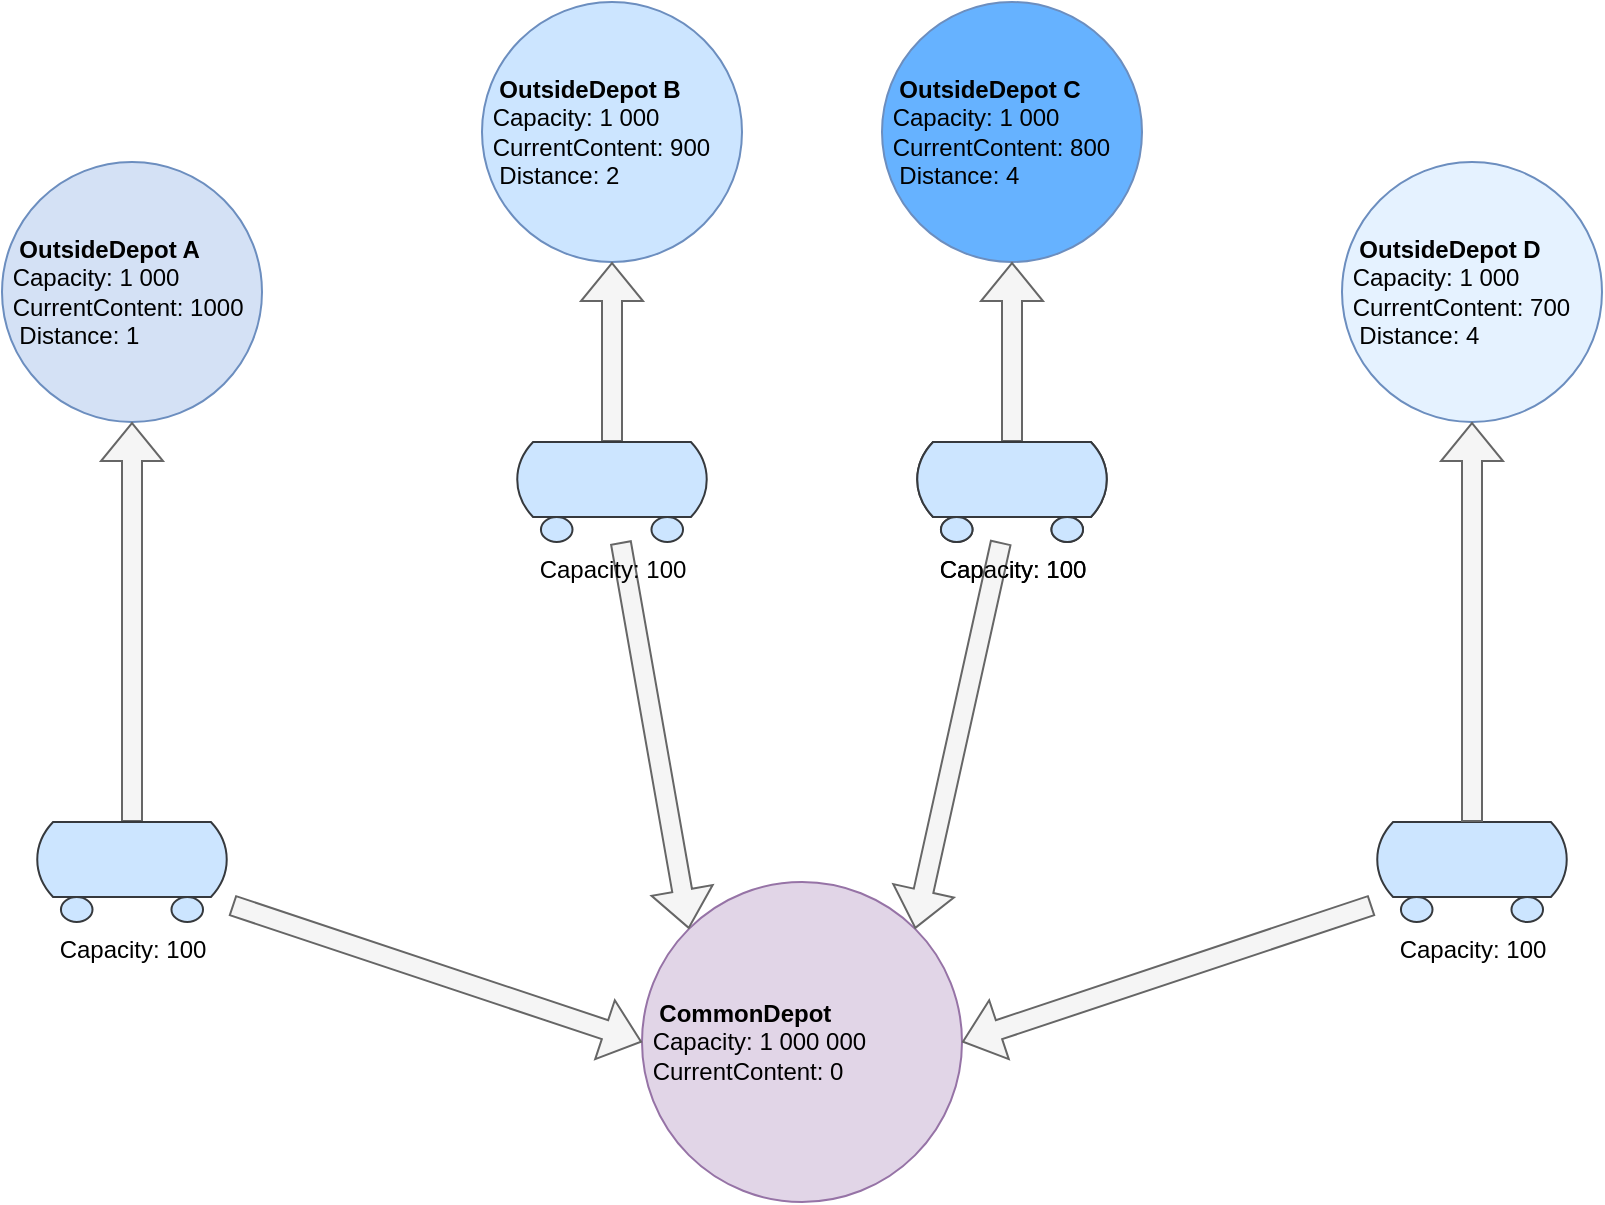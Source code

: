 <mxfile version="16.5.1" type="device"><diagram id="NrheSSZN9l3VYT9q8f-3" name="PipelineDelivery"><mxGraphModel dx="1038" dy="649" grid="1" gridSize="10" guides="1" tooltips="1" connect="1" arrows="1" fold="1" page="1" pageScale="1" pageWidth="1169" pageHeight="827" math="0" shadow="0"><root><mxCell id="0"/><mxCell id="1" parent="0"/><mxCell id="I9Xw9ybW7aIKDFZxHjOx-1" value="&lt;div&gt;&amp;nbsp; &lt;b&gt;CommonDepot&lt;/b&gt;&lt;/div&gt;&lt;div&gt;&lt;span&gt;&amp;nbsp;Capacity: 1 000 000&lt;/span&gt;&lt;/div&gt;&lt;div&gt;&lt;span&gt;&amp;nbsp;CurrentContent: 0&lt;/span&gt;&lt;/div&gt;" style="ellipse;whiteSpace=wrap;html=1;aspect=fixed;align=left;fillColor=#e1d5e7;strokeColor=#9673a6;" parent="1" vertex="1"><mxGeometry x="400" y="480" width="160" height="160" as="geometry"/></mxCell><mxCell id="I9Xw9ybW7aIKDFZxHjOx-3" value="&lt;div&gt;&amp;nbsp;&amp;nbsp;&lt;b&gt;OutsideDepot A&lt;/b&gt;&lt;/div&gt;&lt;div&gt;&lt;span&gt;&amp;nbsp;Capacity: 1 000&lt;/span&gt;&lt;/div&gt;&lt;div&gt;&lt;span&gt;&amp;nbsp;CurrentContent: 1000&lt;/span&gt;&lt;/div&gt;&lt;div&gt;&amp;nbsp; Distance: 1&lt;/div&gt;" style="ellipse;whiteSpace=wrap;html=1;aspect=fixed;align=left;fillColor=#D4E1F5;strokeColor=#6c8ebf;" parent="1" vertex="1"><mxGeometry x="80" y="120" width="130" height="130" as="geometry"/></mxCell><mxCell id="I9Xw9ybW7aIKDFZxHjOx-4" value="&lt;div&gt;&amp;nbsp;&amp;nbsp;&lt;b&gt;OutsideDepot B&lt;/b&gt;&lt;/div&gt;&lt;div&gt;&lt;span&gt;&amp;nbsp;Capacity: 1 000&lt;/span&gt;&lt;/div&gt;&lt;div&gt;&lt;span&gt;&amp;nbsp;CurrentContent: 900&lt;/span&gt;&lt;/div&gt;&lt;div&gt;&amp;nbsp; Distance: 2&lt;/div&gt;" style="ellipse;whiteSpace=wrap;html=1;aspect=fixed;align=left;fillColor=#CCE5FF;strokeColor=#6c8ebf;" parent="1" vertex="1"><mxGeometry x="320" y="40" width="130" height="130" as="geometry"/></mxCell><mxCell id="I9Xw9ybW7aIKDFZxHjOx-5" value="&lt;div&gt;&amp;nbsp;&amp;nbsp;&lt;b&gt;OutsideDepot C&lt;/b&gt;&lt;/div&gt;&lt;div&gt;&lt;span&gt;&amp;nbsp;Capacity: 1 000&lt;/span&gt;&lt;/div&gt;&lt;div&gt;&lt;span&gt;&amp;nbsp;CurrentContent: 800&lt;/span&gt;&lt;/div&gt;&lt;div&gt;&amp;nbsp; Distance: 4&lt;/div&gt;" style="ellipse;whiteSpace=wrap;html=1;aspect=fixed;align=left;fillColor=#66B2FF;strokeColor=#6c8ebf;" parent="1" vertex="1"><mxGeometry x="520" y="40" width="130" height="130" as="geometry"/></mxCell><mxCell id="I9Xw9ybW7aIKDFZxHjOx-6" value="" style="shape=flexArrow;endArrow=classic;startArrow=none;html=1;rounded=0;entryX=0.5;entryY=1;entryDx=0;entryDy=0;fillColor=#f5f5f5;strokeColor=#666666;" parent="1" source="I9Xw9ybW7aIKDFZxHjOx-13" target="I9Xw9ybW7aIKDFZxHjOx-3" edge="1"><mxGeometry width="100" height="100" relative="1" as="geometry"><mxPoint x="400" y="330" as="sourcePoint"/><mxPoint x="500" y="230" as="targetPoint"/></mxGeometry></mxCell><mxCell id="I9Xw9ybW7aIKDFZxHjOx-7" value="" style="shape=flexArrow;endArrow=classic;startArrow=none;html=1;rounded=0;entryX=0.5;entryY=1;entryDx=0;entryDy=0;fillColor=#f5f5f5;strokeColor=#666666;" parent="1" source="I9Xw9ybW7aIKDFZxHjOx-10" target="I9Xw9ybW7aIKDFZxHjOx-4" edge="1"><mxGeometry width="100" height="100" relative="1" as="geometry"><mxPoint x="306.569" y="513.431" as="sourcePoint"/><mxPoint x="507.574" y="232.426" as="targetPoint"/></mxGeometry></mxCell><mxCell id="I9Xw9ybW7aIKDFZxHjOx-8" value="" style="shape=flexArrow;endArrow=classic;startArrow=none;html=1;rounded=0;entryX=0.5;entryY=1;entryDx=0;entryDy=0;fillColor=#f5f5f5;strokeColor=#666666;" parent="1" source="I9Xw9ybW7aIKDFZxHjOx-9" target="I9Xw9ybW7aIKDFZxHjOx-5" edge="1"><mxGeometry width="100" height="100" relative="1" as="geometry"><mxPoint x="316.569" y="523.431" as="sourcePoint"/><mxPoint x="517.574" y="242.426" as="targetPoint"/></mxGeometry></mxCell><mxCell id="I9Xw9ybW7aIKDFZxHjOx-11" value="" style="shape=flexArrow;endArrow=none;startArrow=classic;html=1;rounded=0;fillColor=#f5f5f5;strokeColor=#666666;exitX=0;exitY=0;exitDx=0;exitDy=0;" parent="1" source="I9Xw9ybW7aIKDFZxHjOx-1" target="I9Xw9ybW7aIKDFZxHjOx-10" edge="1"><mxGeometry width="100" height="100" relative="1" as="geometry"><mxPoint x="320" y="480" as="sourcePoint"/><mxPoint x="482" y="410" as="targetPoint"/></mxGeometry></mxCell><mxCell id="I9Xw9ybW7aIKDFZxHjOx-9" value="Capacity: 100" style="verticalLabelPosition=bottom;outlineConnect=0;align=center;dashed=0;html=1;verticalAlign=top;shape=mxgraph.pid.misc.tank_car,_tank_wagon;fillColor=#cce5ff;strokeColor=#36393d;" parent="1" vertex="1"><mxGeometry x="535" y="260" width="100" height="50" as="geometry"/></mxCell><mxCell id="I9Xw9ybW7aIKDFZxHjOx-12" value="" style="shape=flexArrow;endArrow=none;startArrow=classic;html=1;rounded=0;exitX=1;exitY=0;exitDx=0;exitDy=0;fillColor=#f5f5f5;strokeColor=#666666;" parent="1" source="I9Xw9ybW7aIKDFZxHjOx-1" target="I9Xw9ybW7aIKDFZxHjOx-9" edge="1"><mxGeometry width="100" height="100" relative="1" as="geometry"><mxPoint x="296.569" y="536.569" as="sourcePoint"/><mxPoint x="580" y="537" as="targetPoint"/></mxGeometry></mxCell><mxCell id="I9Xw9ybW7aIKDFZxHjOx-14" value="" style="shape=flexArrow;endArrow=none;startArrow=classic;html=1;rounded=0;exitX=0;exitY=0.5;exitDx=0;exitDy=0;fillColor=#f5f5f5;strokeColor=#666666;" parent="1" source="I9Xw9ybW7aIKDFZxHjOx-1" target="I9Xw9ybW7aIKDFZxHjOx-13" edge="1"><mxGeometry width="100" height="100" relative="1" as="geometry"><mxPoint x="296.569" y="423.431" as="sourcePoint"/><mxPoint x="230" y="280" as="targetPoint"/></mxGeometry></mxCell><mxCell id="I9Xw9ybW7aIKDFZxHjOx-13" value="Capacity: 100" style="verticalLabelPosition=bottom;outlineConnect=0;align=center;dashed=0;html=1;verticalAlign=top;shape=mxgraph.pid.misc.tank_car,_tank_wagon;fillColor=#cce5ff;strokeColor=#36393d;" parent="1" vertex="1"><mxGeometry x="95" y="450" width="100" height="50" as="geometry"/></mxCell><mxCell id="I9Xw9ybW7aIKDFZxHjOx-10" value="Capacity: 100" style="verticalLabelPosition=bottom;outlineConnect=0;align=center;dashed=0;html=1;verticalAlign=top;shape=mxgraph.pid.misc.tank_car,_tank_wagon;fillColor=#cce5ff;strokeColor=#36393d;" parent="1" vertex="1"><mxGeometry x="335" y="260" width="100" height="50" as="geometry"/></mxCell><mxCell id="4NB5i5I5c7cHh69nIF8s-1" value="&lt;div&gt;&amp;nbsp;&amp;nbsp;&lt;b&gt;OutsideDepot D&lt;/b&gt;&lt;/div&gt;&lt;div&gt;&lt;span&gt;&amp;nbsp;Capacity: 1 000&lt;/span&gt;&lt;/div&gt;&lt;div&gt;&lt;span&gt;&amp;nbsp;CurrentContent: 700&lt;/span&gt;&lt;/div&gt;&lt;div&gt;&amp;nbsp; Distance: 4&lt;/div&gt;" style="ellipse;whiteSpace=wrap;html=1;aspect=fixed;align=left;fillColor=#E5F2FF;strokeColor=#6c8ebf;" parent="1" vertex="1"><mxGeometry x="750" y="120" width="130" height="130" as="geometry"/></mxCell><mxCell id="4NB5i5I5c7cHh69nIF8s-2" value="Capacity: 100" style="verticalLabelPosition=bottom;outlineConnect=0;align=center;dashed=0;html=1;verticalAlign=top;shape=mxgraph.pid.misc.tank_car,_tank_wagon;fillColor=#cce5ff;strokeColor=#36393d;" parent="1" vertex="1"><mxGeometry x="535" y="260" width="100" height="50" as="geometry"/></mxCell><mxCell id="4NB5i5I5c7cHh69nIF8s-3" value="Capacity: 100" style="verticalLabelPosition=bottom;outlineConnect=0;align=center;dashed=0;html=1;verticalAlign=top;shape=mxgraph.pid.misc.tank_car,_tank_wagon;fillColor=#cce5ff;strokeColor=#36393d;" parent="1" vertex="1"><mxGeometry x="765" y="450" width="100" height="50" as="geometry"/></mxCell><mxCell id="4NB5i5I5c7cHh69nIF8s-4" value="" style="shape=flexArrow;endArrow=classic;startArrow=none;html=1;rounded=0;entryX=0.5;entryY=1;entryDx=0;entryDy=0;fillColor=#f5f5f5;strokeColor=#666666;" parent="1" source="4NB5i5I5c7cHh69nIF8s-3" target="4NB5i5I5c7cHh69nIF8s-1" edge="1"><mxGeometry width="100" height="100" relative="1" as="geometry"><mxPoint x="595" y="270" as="sourcePoint"/><mxPoint x="595" y="180" as="targetPoint"/></mxGeometry></mxCell><mxCell id="4NB5i5I5c7cHh69nIF8s-5" value="" style="shape=flexArrow;endArrow=none;startArrow=classic;html=1;rounded=0;exitX=1;exitY=0.5;exitDx=0;exitDy=0;fillColor=#f5f5f5;strokeColor=#666666;" parent="1" source="I9Xw9ybW7aIKDFZxHjOx-1" target="4NB5i5I5c7cHh69nIF8s-3" edge="1"><mxGeometry width="100" height="100" relative="1" as="geometry"><mxPoint x="970" y="548.33" as="sourcePoint"/><mxPoint x="765" y="479.997" as="targetPoint"/></mxGeometry></mxCell></root></mxGraphModel></diagram></mxfile>